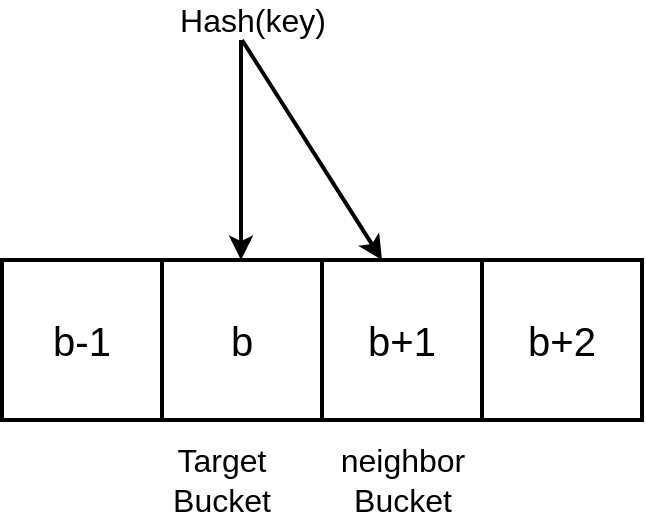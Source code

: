 <mxfile version="14.6.6" type="github">
  <diagram id="sCkZiSjRG_wJrFZ2-8_w" name="Page-1">
    <mxGraphModel dx="946" dy="514" grid="1" gridSize="10" guides="1" tooltips="1" connect="1" arrows="1" fold="1" page="1" pageScale="1" pageWidth="827" pageHeight="1169" math="0" shadow="0">
      <root>
        <mxCell id="0" />
        <mxCell id="1" parent="0" />
        <mxCell id="ZH5zTXn-xzWsbPbMQT73-1" value="&lt;font style=&quot;font-size: 20px&quot;&gt;b-1&lt;/font&gt;" style="whiteSpace=wrap;html=1;aspect=fixed;strokeWidth=2;" vertex="1" parent="1">
          <mxGeometry x="180" y="210" width="80" height="80" as="geometry" />
        </mxCell>
        <mxCell id="ZH5zTXn-xzWsbPbMQT73-2" value="&lt;font style=&quot;font-size: 20px&quot;&gt;b&lt;/font&gt;" style="whiteSpace=wrap;html=1;aspect=fixed;strokeWidth=2;" vertex="1" parent="1">
          <mxGeometry x="260" y="210" width="80" height="80" as="geometry" />
        </mxCell>
        <mxCell id="ZH5zTXn-xzWsbPbMQT73-3" value="&lt;span style=&quot;font-size: 20px&quot;&gt;b+1&lt;/span&gt;" style="whiteSpace=wrap;html=1;aspect=fixed;strokeWidth=2;" vertex="1" parent="1">
          <mxGeometry x="340" y="210" width="80" height="80" as="geometry" />
        </mxCell>
        <mxCell id="ZH5zTXn-xzWsbPbMQT73-4" value="&lt;span style=&quot;font-size: 20px&quot;&gt;b+2&lt;/span&gt;" style="whiteSpace=wrap;html=1;aspect=fixed;strokeWidth=2;" vertex="1" parent="1">
          <mxGeometry x="420" y="210" width="80" height="80" as="geometry" />
        </mxCell>
        <mxCell id="ZH5zTXn-xzWsbPbMQT73-5" value="" style="endArrow=classic;html=1;strokeWidth=2;" edge="1" parent="1">
          <mxGeometry width="50" height="50" relative="1" as="geometry">
            <mxPoint x="299.5" y="100" as="sourcePoint" />
            <mxPoint x="299.5" y="210" as="targetPoint" />
          </mxGeometry>
        </mxCell>
        <mxCell id="ZH5zTXn-xzWsbPbMQT73-7" value="" style="endArrow=classic;html=1;strokeWidth=2;" edge="1" parent="1">
          <mxGeometry width="50" height="50" relative="1" as="geometry">
            <mxPoint x="300" y="100" as="sourcePoint" />
            <mxPoint x="370" y="210" as="targetPoint" />
          </mxGeometry>
        </mxCell>
        <mxCell id="ZH5zTXn-xzWsbPbMQT73-8" value="&lt;font style=&quot;font-size: 16px&quot;&gt;Hash(key)&lt;/font&gt;" style="text;html=1;align=center;verticalAlign=middle;resizable=0;points=[];autosize=1;strokeColor=none;" vertex="1" parent="1">
          <mxGeometry x="260" y="80" width="90" height="20" as="geometry" />
        </mxCell>
        <mxCell id="ZH5zTXn-xzWsbPbMQT73-9" value="&lt;font style=&quot;font-size: 16px&quot;&gt;Target Bucket&lt;/font&gt;" style="text;html=1;strokeColor=none;fillColor=none;align=center;verticalAlign=middle;whiteSpace=wrap;rounded=0;" vertex="1" parent="1">
          <mxGeometry x="270" y="310" width="40" height="20" as="geometry" />
        </mxCell>
        <mxCell id="ZH5zTXn-xzWsbPbMQT73-11" value="&lt;span&gt;&lt;font style=&quot;font-size: 16px&quot;&gt;neighbor &lt;br&gt;Bucket&lt;/font&gt;&lt;/span&gt;" style="text;html=1;align=center;verticalAlign=middle;resizable=0;points=[];autosize=1;strokeColor=none;" vertex="1" parent="1">
          <mxGeometry x="340" y="300" width="80" height="40" as="geometry" />
        </mxCell>
      </root>
    </mxGraphModel>
  </diagram>
</mxfile>
